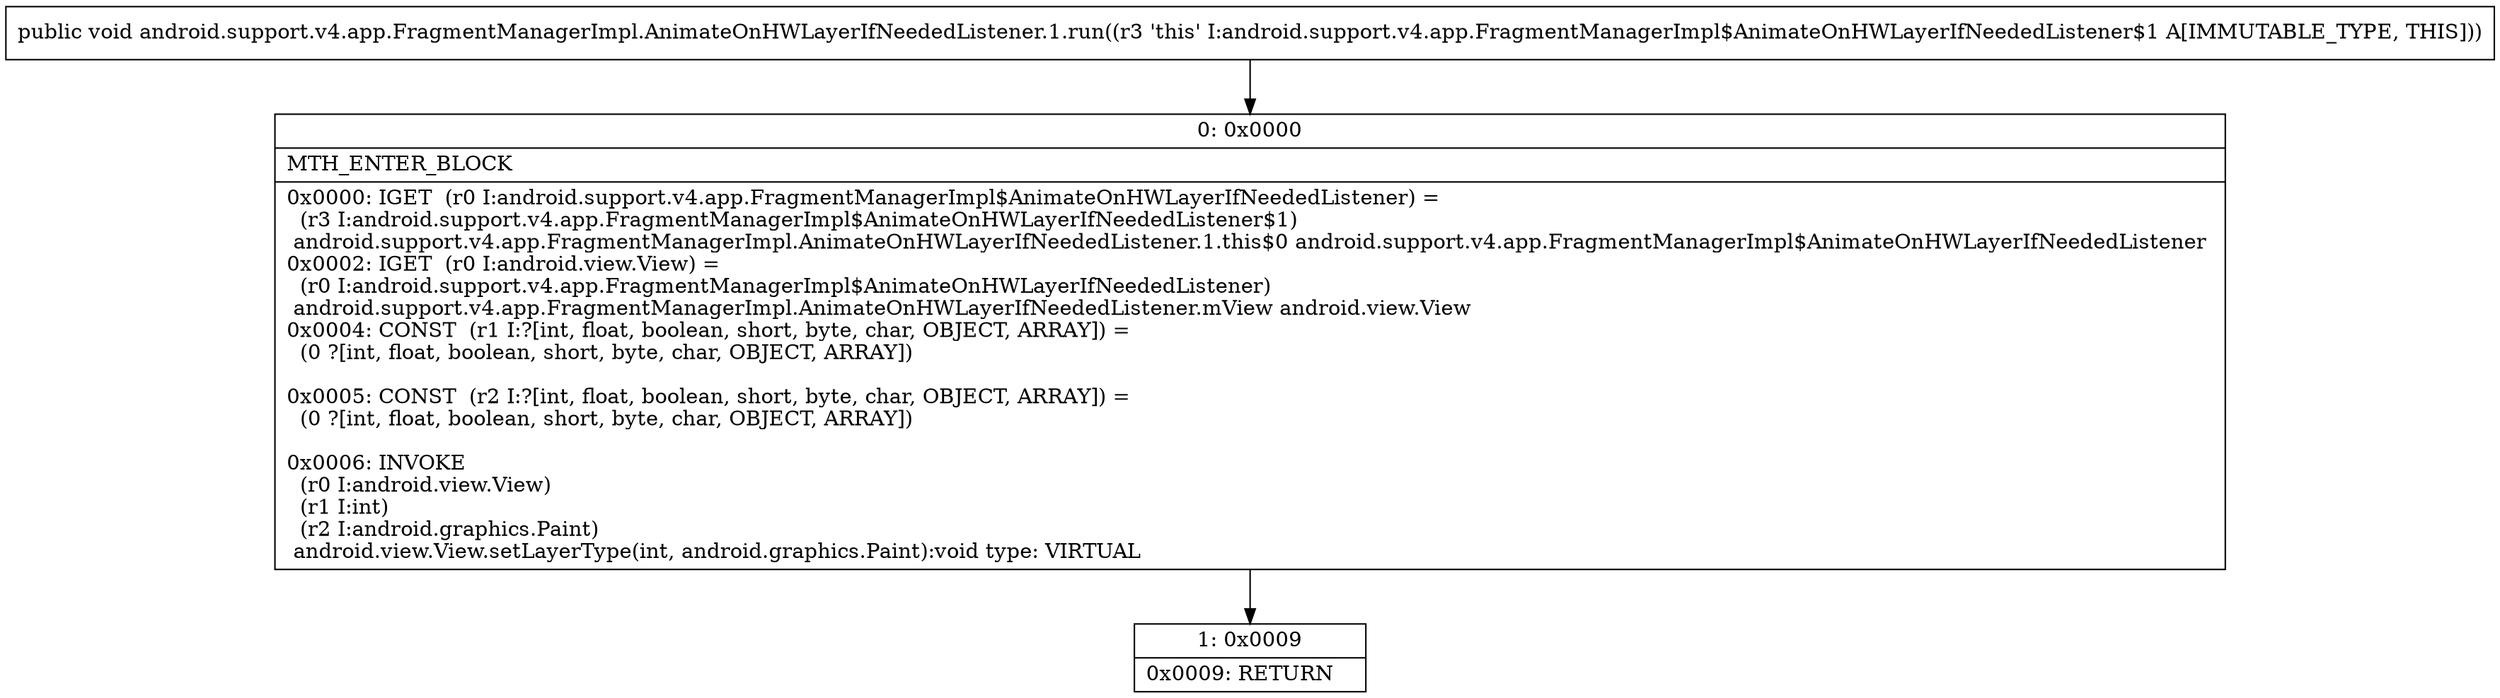 digraph "CFG forandroid.support.v4.app.FragmentManagerImpl.AnimateOnHWLayerIfNeededListener.1.run()V" {
Node_0 [shape=record,label="{0\:\ 0x0000|MTH_ENTER_BLOCK\l|0x0000: IGET  (r0 I:android.support.v4.app.FragmentManagerImpl$AnimateOnHWLayerIfNeededListener) = \l  (r3 I:android.support.v4.app.FragmentManagerImpl$AnimateOnHWLayerIfNeededListener$1)\l android.support.v4.app.FragmentManagerImpl.AnimateOnHWLayerIfNeededListener.1.this$0 android.support.v4.app.FragmentManagerImpl$AnimateOnHWLayerIfNeededListener \l0x0002: IGET  (r0 I:android.view.View) = \l  (r0 I:android.support.v4.app.FragmentManagerImpl$AnimateOnHWLayerIfNeededListener)\l android.support.v4.app.FragmentManagerImpl.AnimateOnHWLayerIfNeededListener.mView android.view.View \l0x0004: CONST  (r1 I:?[int, float, boolean, short, byte, char, OBJECT, ARRAY]) = \l  (0 ?[int, float, boolean, short, byte, char, OBJECT, ARRAY])\l \l0x0005: CONST  (r2 I:?[int, float, boolean, short, byte, char, OBJECT, ARRAY]) = \l  (0 ?[int, float, boolean, short, byte, char, OBJECT, ARRAY])\l \l0x0006: INVOKE  \l  (r0 I:android.view.View)\l  (r1 I:int)\l  (r2 I:android.graphics.Paint)\l android.view.View.setLayerType(int, android.graphics.Paint):void type: VIRTUAL \l}"];
Node_1 [shape=record,label="{1\:\ 0x0009|0x0009: RETURN   \l}"];
MethodNode[shape=record,label="{public void android.support.v4.app.FragmentManagerImpl.AnimateOnHWLayerIfNeededListener.1.run((r3 'this' I:android.support.v4.app.FragmentManagerImpl$AnimateOnHWLayerIfNeededListener$1 A[IMMUTABLE_TYPE, THIS])) }"];
MethodNode -> Node_0;
Node_0 -> Node_1;
}

